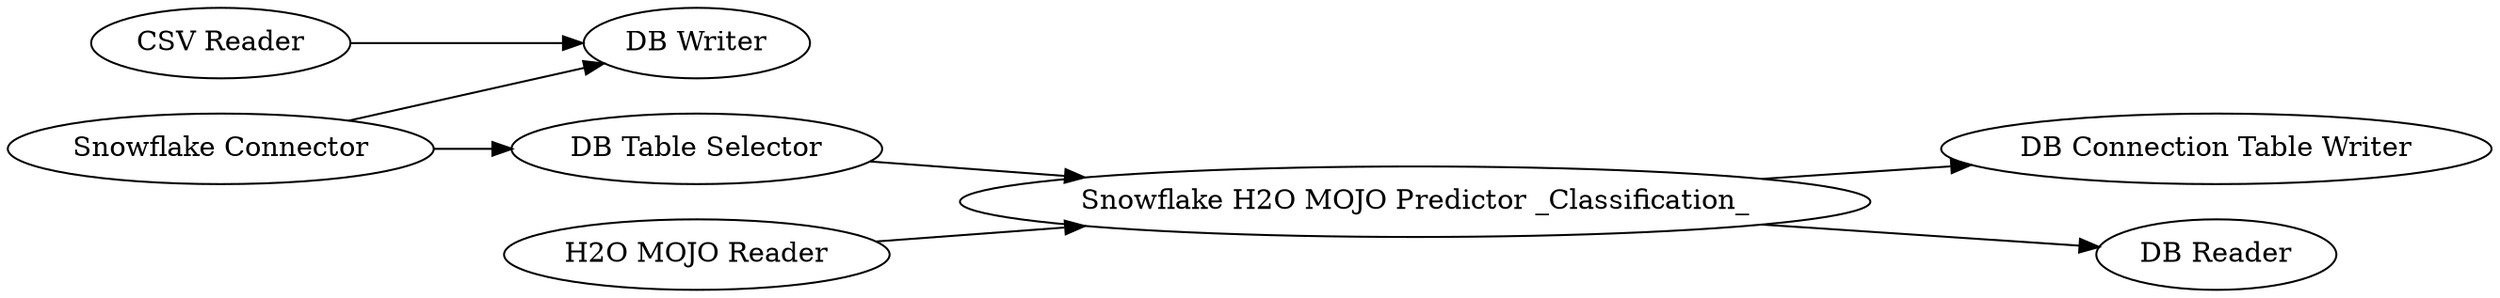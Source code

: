 digraph {
	107 [label="CSV Reader"]
	160 [label="Snowflake Connector"]
	170 [label="Snowflake H2O MOJO Predictor _Classification_"]
	175 [label="H2O MOJO Reader"]
	177 [label="DB Writer"]
	178 [label="DB Table Selector"]
	179 [label="DB Connection Table Writer"]
	180 [label="DB Reader"]
	107 -> 177
	160 -> 177
	160 -> 178
	170 -> 179
	170 -> 180
	175 -> 170
	178 -> 170
	rankdir=LR
}
